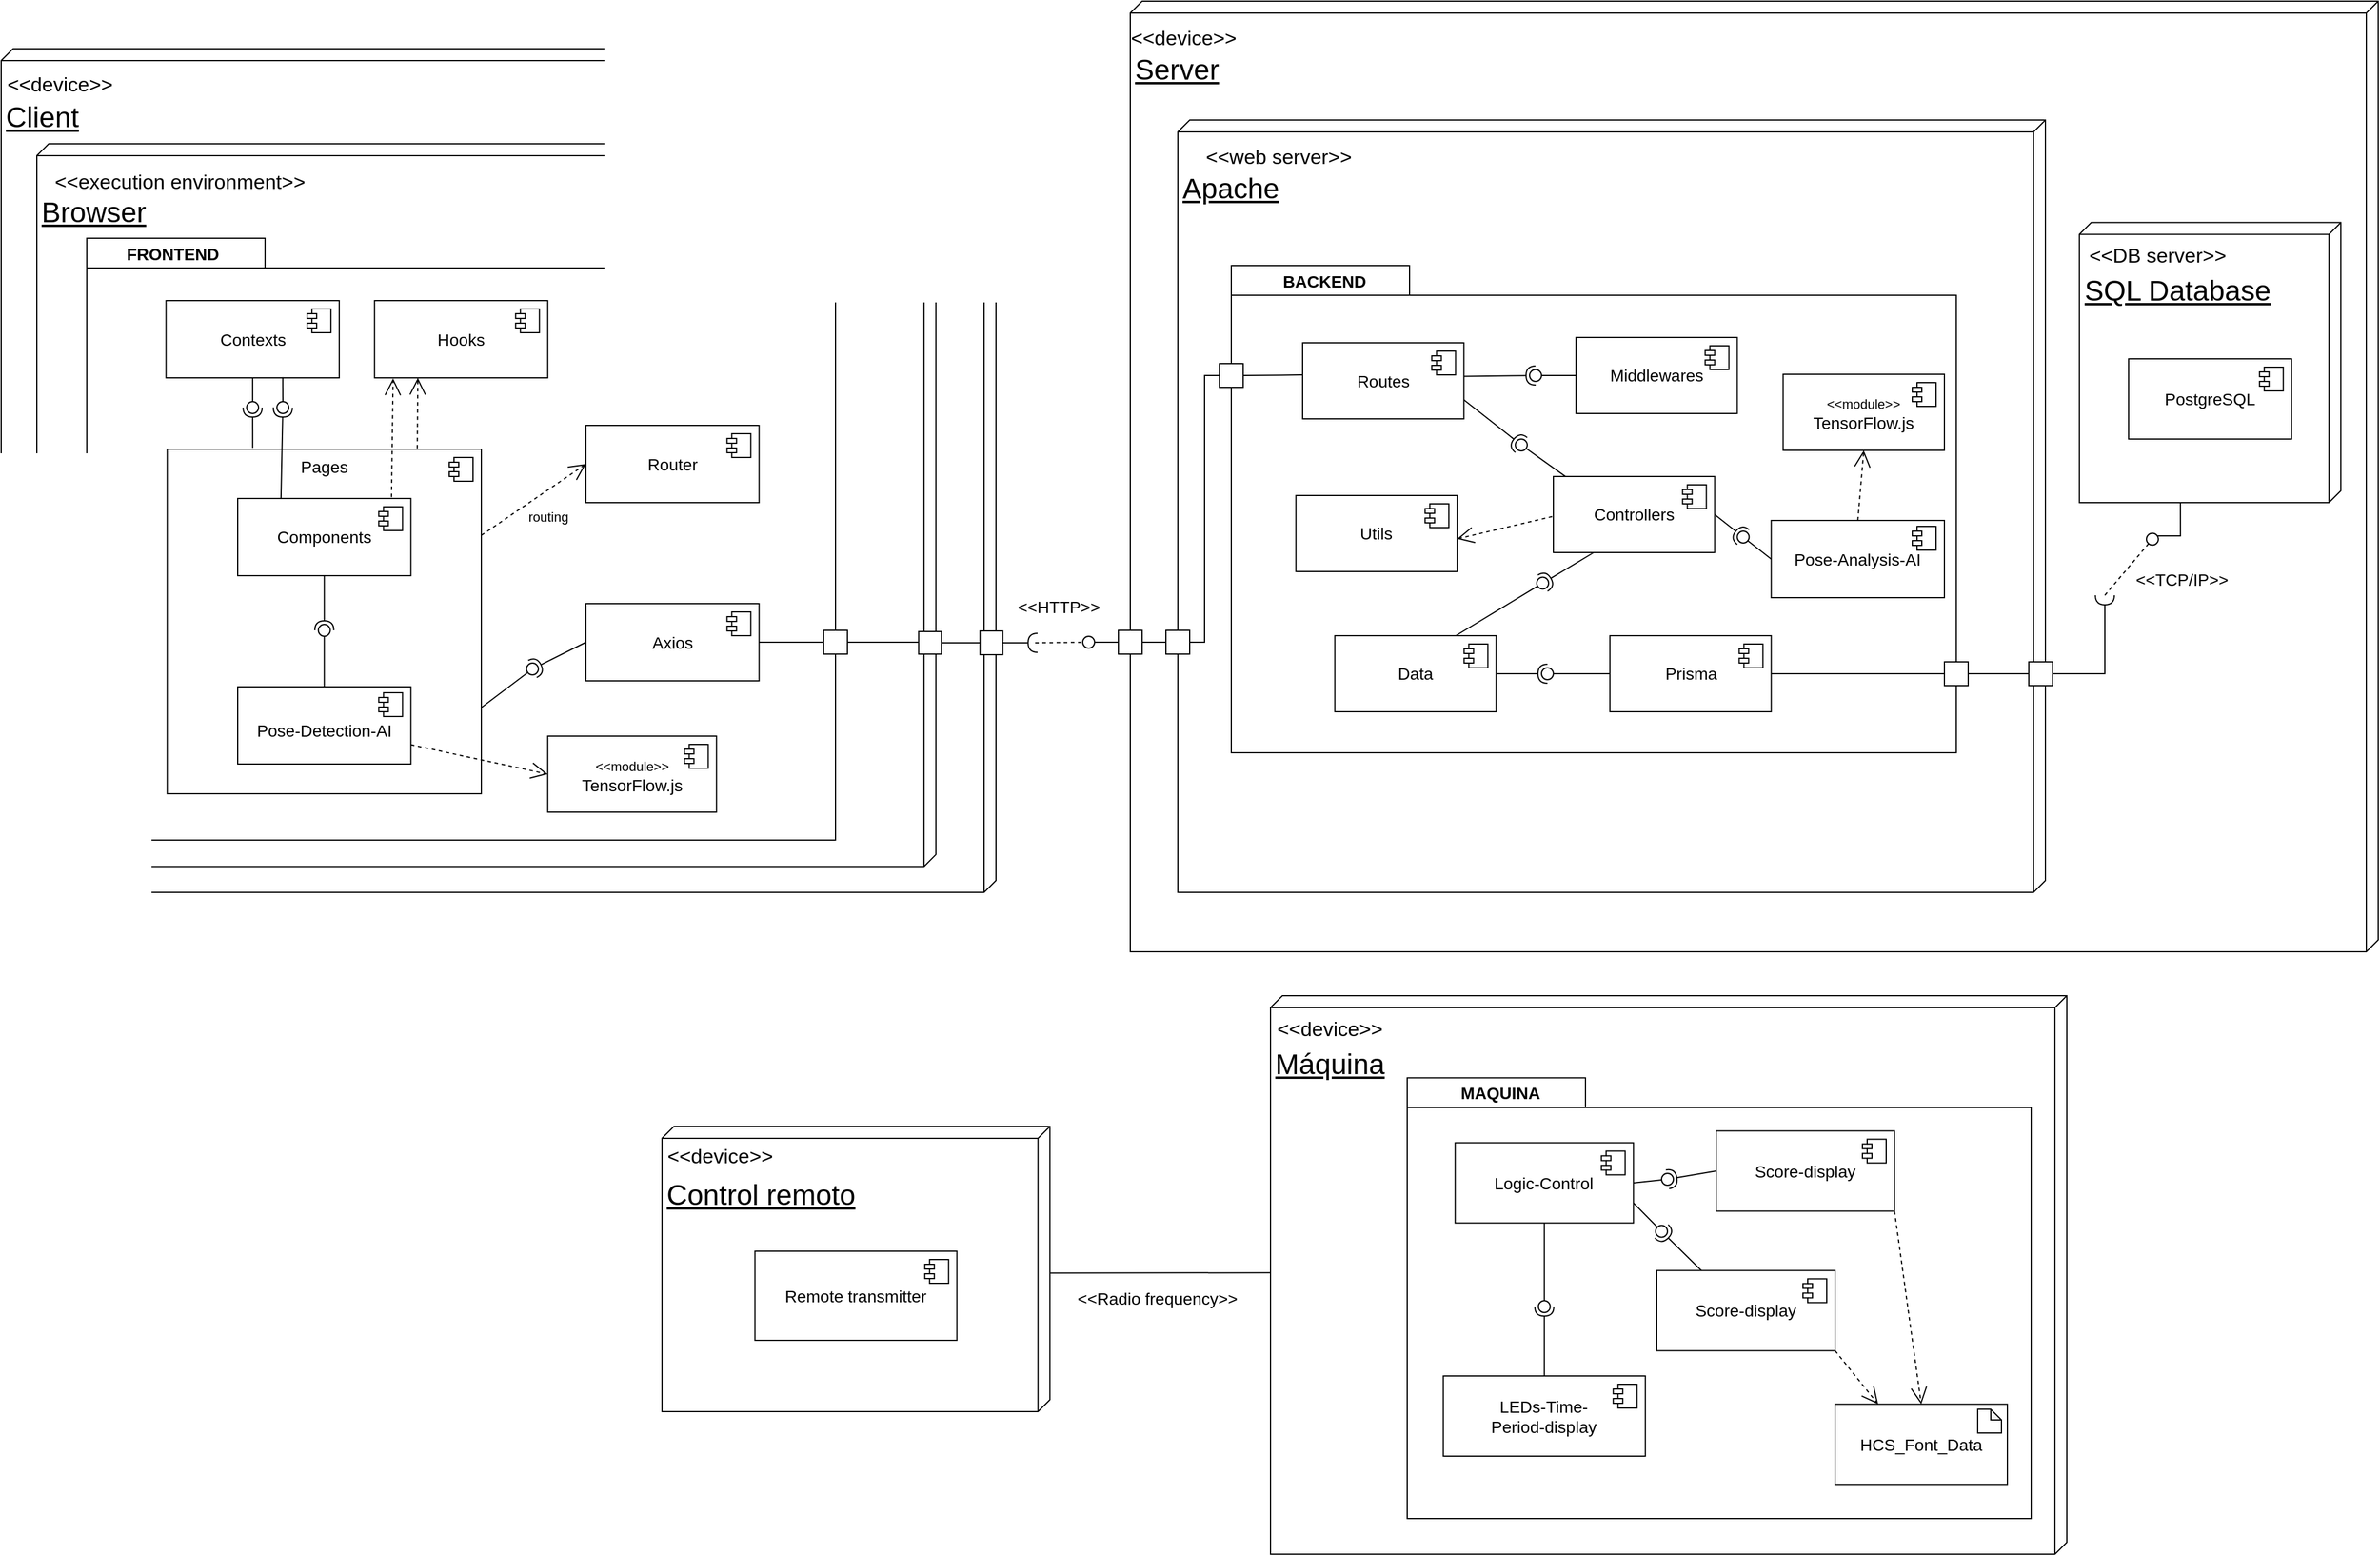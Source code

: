 <mxfile version="21.6.2" type="device">
  <diagram id="4uFTy9rnqPRA-Mim88wO" name="Page-1">
    <mxGraphModel dx="3382" dy="2592" grid="1" gridSize="10" guides="1" tooltips="1" connect="1" arrows="1" fold="1" page="1" pageScale="1" pageWidth="850" pageHeight="1100" math="0" shadow="0">
      <root>
        <mxCell id="0" />
        <mxCell id="1" parent="0" />
        <mxCell id="BeoUz5dw5pDCnau0VOem-1" value="&lt;font style=&quot;font-size: 24px;&quot;&gt;&lt;br&gt;Client&lt;br&gt;&lt;/font&gt;" style="verticalAlign=top;align=left;spacingTop=8;spacingLeft=2;spacingRight=12;shape=cube;size=10;direction=south;fontStyle=4;html=1;whiteSpace=wrap;fontSize=24;container=1;" parent="1" vertex="1">
          <mxGeometry x="-828" y="-1032" width="837" height="710" as="geometry">
            <mxRectangle x="-510" y="-20" width="110" height="80" as="alternateBounds" />
          </mxGeometry>
        </mxCell>
        <mxCell id="BeoUz5dw5pDCnau0VOem-3" value="&amp;lt;&amp;lt;device&amp;gt;&amp;gt;" style="text;html=1;strokeColor=none;fillColor=none;align=center;verticalAlign=middle;whiteSpace=wrap;rounded=0;fontSize=17;" parent="BeoUz5dw5pDCnau0VOem-1" vertex="1">
          <mxGeometry x="19.815" y="14.2" width="59.444" height="32.769" as="geometry" />
        </mxCell>
        <mxCell id="BeoUz5dw5pDCnau0VOem-4" value="&lt;br&gt;Browser" style="verticalAlign=top;align=left;spacingTop=8;spacingLeft=2;spacingRight=12;shape=cube;size=10;direction=south;fontStyle=4;html=1;whiteSpace=wrap;fontSize=24;" parent="BeoUz5dw5pDCnau0VOem-1" vertex="1">
          <mxGeometry x="30" y="80" width="756.45" height="608.23" as="geometry" />
        </mxCell>
        <mxCell id="BeoUz5dw5pDCnau0VOem-5" value="&amp;lt;&amp;lt;execution environment&amp;gt;&amp;gt;" style="text;html=1;strokeColor=none;fillColor=none;align=center;verticalAlign=middle;whiteSpace=wrap;rounded=0;fontSize=17;" parent="BeoUz5dw5pDCnau0VOem-1" vertex="1">
          <mxGeometry x="40" y="98.44" width="220.94" height="28.4" as="geometry" />
        </mxCell>
        <mxCell id="BeoUz5dw5pDCnau0VOem-6" value="" style="html=1;points=[];perimeter=orthogonalPerimeter;outlineConnect=0;targetShapes=umlLifeline;portConstraint=eastwest;newEdgeStyle={&quot;edgeStyle&quot;:&quot;elbowEdgeStyle&quot;,&quot;elbow&quot;:&quot;vertical&quot;,&quot;curved&quot;:0,&quot;rounded&quot;:0};" parent="BeoUz5dw5pDCnau0VOem-1" vertex="1">
          <mxGeometry x="771.956" y="490.503" width="19.131" height="19" as="geometry" />
        </mxCell>
        <mxCell id="BeoUz5dw5pDCnau0VOem-7" value="" style="html=1;points=[];perimeter=orthogonalPerimeter;outlineConnect=0;targetShapes=umlLifeline;portConstraint=eastwest;newEdgeStyle={&quot;edgeStyle&quot;:&quot;elbowEdgeStyle&quot;,&quot;elbow&quot;:&quot;vertical&quot;,&quot;curved&quot;:0,&quot;rounded&quot;:0};" parent="BeoUz5dw5pDCnau0VOem-1" vertex="1">
          <mxGeometry x="823.608" y="490" width="19.131" height="20" as="geometry" />
        </mxCell>
        <mxCell id="BeoUz5dw5pDCnau0VOem-12" value="" style="endArrow=none;html=1;rounded=0;edgeStyle=orthogonalEdgeStyle;" parent="BeoUz5dw5pDCnau0VOem-1" source="BeoUz5dw5pDCnau0VOem-6" target="BeoUz5dw5pDCnau0VOem-7" edge="1">
          <mxGeometry width="50" height="50" relative="1" as="geometry">
            <mxPoint x="726.994" y="520" as="sourcePoint" />
            <mxPoint x="780.562" y="514" as="targetPoint" />
            <Array as="points">
              <mxPoint x="813.086" y="500" />
              <mxPoint x="813.086" y="500" />
            </Array>
          </mxGeometry>
        </mxCell>
        <mxCell id="CaZkNZUkB60J_8pfKlls-16" value="&lt;br&gt;Máquina" style="verticalAlign=top;align=left;spacingTop=8;spacingLeft=2;spacingRight=12;shape=cube;size=10;direction=south;fontStyle=4;html=1;whiteSpace=wrap;fontSize=24;" parent="1" vertex="1">
          <mxGeometry x="240" y="-235" width="670" height="470" as="geometry" />
        </mxCell>
        <mxCell id="ow-tL4oZbmLbFuHcK2_5-78" value="" style="shape=folder;fontStyle=1;spacingTop=10;tabWidth=150;tabHeight=25;tabPosition=left;html=1;whiteSpace=wrap;fontSize=14;" parent="1" vertex="1">
          <mxGeometry x="355" y="-165.82" width="525" height="370.82" as="geometry" />
        </mxCell>
        <mxCell id="CaZkNZUkB60J_8pfKlls-49" value="&lt;font style=&quot;font-size: 24px;&quot;&gt;&lt;br&gt;Server&lt;/font&gt;" style="verticalAlign=top;align=left;spacingTop=8;spacingLeft=2;spacingRight=12;shape=cube;size=10;direction=south;fontStyle=4;html=1;whiteSpace=wrap;fontSize=24;" parent="1" vertex="1">
          <mxGeometry x="122" y="-1072" width="1050" height="800" as="geometry" />
        </mxCell>
        <mxCell id="ow-tL4oZbmLbFuHcK2_5-1" value="&lt;br&gt;Apache" style="verticalAlign=top;align=left;spacingTop=8;spacingLeft=2;spacingRight=12;shape=cube;size=10;direction=south;fontStyle=4;html=1;whiteSpace=wrap;fontSize=24;" parent="1" vertex="1">
          <mxGeometry x="162" y="-972" width="730" height="650" as="geometry" />
        </mxCell>
        <mxCell id="FkkyJa-ej6A5_BQiHf4g-26" value="&lt;br&gt;SQL Database" style="verticalAlign=top;align=left;spacingTop=8;spacingLeft=2;spacingRight=12;shape=cube;size=10;direction=south;fontStyle=4;html=1;whiteSpace=wrap;fontSize=24;" parent="1" vertex="1">
          <mxGeometry x="920.57" y="-885.75" width="220" height="235.75" as="geometry" />
        </mxCell>
        <mxCell id="CaZkNZUkB60J_8pfKlls-51" value="&amp;lt;&amp;lt;device&amp;gt;&amp;gt;" style="text;html=1;strokeColor=none;fillColor=none;align=center;verticalAlign=middle;whiteSpace=wrap;rounded=0;fontSize=17;" parent="1" vertex="1">
          <mxGeometry x="137" y="-1055" width="60" height="30" as="geometry" />
        </mxCell>
        <mxCell id="CaZkNZUkB60J_8pfKlls-52" value="&amp;lt;&amp;lt;web server&amp;gt;&amp;gt;" style="text;html=1;strokeColor=none;fillColor=none;align=center;verticalAlign=middle;whiteSpace=wrap;rounded=0;fontSize=17;" parent="1" vertex="1">
          <mxGeometry x="182" y="-955" width="130" height="30" as="geometry" />
        </mxCell>
        <mxCell id="ow-tL4oZbmLbFuHcK2_5-26" value="PostgreSQL" style="html=1;dropTarget=0;whiteSpace=wrap;fontSize=14;" parent="1" vertex="1">
          <mxGeometry x="961.997" y="-771" width="137.143" height="67.5" as="geometry" />
        </mxCell>
        <mxCell id="ow-tL4oZbmLbFuHcK2_5-27" value="" style="shape=module;jettyWidth=8;jettyHeight=4;fontSize=14;" parent="ow-tL4oZbmLbFuHcK2_5-26" vertex="1">
          <mxGeometry x="1" width="20" height="20" relative="1" as="geometry">
            <mxPoint x="-27" y="7" as="offset" />
          </mxGeometry>
        </mxCell>
        <mxCell id="CaZkNZUkB60J_8pfKlls-57" value="" style="rounded=0;orthogonalLoop=1;jettySize=auto;html=1;endArrow=none;endFill=0;sketch=0;sourcePerimeterSpacing=0;targetPerimeterSpacing=0;exitX=0;exitY=0;exitDx=235.75;exitDy=135;edgeStyle=orthogonalEdgeStyle;exitPerimeter=0;" parent="1" source="FkkyJa-ej6A5_BQiHf4g-26" target="CaZkNZUkB60J_8pfKlls-59" edge="1">
          <mxGeometry relative="1" as="geometry">
            <mxPoint x="642" y="-469" as="sourcePoint" />
            <Array as="points">
              <mxPoint x="1006" y="-622" />
            </Array>
          </mxGeometry>
        </mxCell>
        <mxCell id="CaZkNZUkB60J_8pfKlls-58" value="" style="rounded=0;orthogonalLoop=1;jettySize=auto;html=1;endArrow=halfCircle;endFill=0;endSize=6;strokeWidth=1;sketch=0;edgeStyle=orthogonalEdgeStyle;" parent="1" source="CaZkNZUkB60J_8pfKlls-144" edge="1">
          <mxGeometry relative="1" as="geometry">
            <mxPoint x="938" y="-522" as="sourcePoint" />
            <mxPoint x="942" y="-572" as="targetPoint" />
            <Array as="points">
              <mxPoint x="942" y="-506" />
              <mxPoint x="942" y="-572" />
            </Array>
          </mxGeometry>
        </mxCell>
        <mxCell id="CaZkNZUkB60J_8pfKlls-59" value="" style="ellipse;whiteSpace=wrap;html=1;align=center;aspect=fixed;resizable=0;points=[];outlineConnect=0;sketch=0;direction=south;" parent="1" vertex="1">
          <mxGeometry x="977" y="-624.25" width="10" height="10" as="geometry" />
        </mxCell>
        <mxCell id="CaZkNZUkB60J_8pfKlls-61" value="" style="endArrow=none;dashed=1;html=1;strokeWidth=1;rounded=0;" parent="1" target="BeoUz5dw5pDCnau0VOem-20" edge="1">
          <mxGeometry width="50" height="50" relative="1" as="geometry">
            <mxPoint x="42" y="-532" as="sourcePoint" />
            <mxPoint x="159.299" y="-722.792" as="targetPoint" />
          </mxGeometry>
        </mxCell>
        <mxCell id="CaZkNZUkB60J_8pfKlls-64" value="&amp;lt;&amp;lt;HTTP&amp;gt;&amp;gt;" style="text;html=1;strokeColor=none;fillColor=none;align=center;verticalAlign=middle;whiteSpace=wrap;rounded=0;fontSize=14;rotation=0;" parent="1" vertex="1">
          <mxGeometry x="32" y="-577.5" width="60" height="30" as="geometry" />
        </mxCell>
        <mxCell id="CaZkNZUkB60J_8pfKlls-74" value="&amp;lt;&amp;lt;Radio frequency&amp;gt;&amp;gt;" style="text;html=1;strokeColor=none;fillColor=none;align=center;verticalAlign=middle;whiteSpace=wrap;rounded=0;fontSize=14;rotation=0;" parent="1" vertex="1">
          <mxGeometry x="55" y="5" width="180" height="30" as="geometry" />
        </mxCell>
        <mxCell id="CaZkNZUkB60J_8pfKlls-76" value="" style="group" parent="1" vertex="1" connectable="0">
          <mxGeometry x="-272" y="-125" width="344" height="240" as="geometry" />
        </mxCell>
        <mxCell id="CaZkNZUkB60J_8pfKlls-17" value="&lt;br&gt;Control remoto" style="verticalAlign=top;align=left;spacingTop=8;spacingLeft=2;spacingRight=12;shape=cube;size=10;direction=south;fontStyle=4;html=1;whiteSpace=wrap;fontSize=24;" parent="CaZkNZUkB60J_8pfKlls-76" vertex="1">
          <mxGeometry width="326.359" height="240" as="geometry" />
        </mxCell>
        <mxCell id="CaZkNZUkB60J_8pfKlls-46" value="&amp;lt;&amp;lt;device&amp;gt;&amp;gt;" style="text;html=1;strokeColor=none;fillColor=none;align=center;verticalAlign=middle;whiteSpace=wrap;rounded=0;fontSize=17;" parent="CaZkNZUkB60J_8pfKlls-76" vertex="1">
          <mxGeometry x="24.997" y="13.065" width="47.631" height="26.129" as="geometry" />
        </mxCell>
        <mxCell id="CaZkNZUkB60J_8pfKlls-14" value="&lt;div&gt;Remote transmitter&lt;/div&gt;" style="html=1;dropTarget=0;whiteSpace=wrap;fontSize=14;" parent="CaZkNZUkB60J_8pfKlls-76" vertex="1">
          <mxGeometry x="78.22" y="105" width="169.92" height="75" as="geometry" />
        </mxCell>
        <mxCell id="CaZkNZUkB60J_8pfKlls-15" value="" style="shape=module;jettyWidth=8;jettyHeight=4;fontSize=14;" parent="CaZkNZUkB60J_8pfKlls-14" vertex="1">
          <mxGeometry x="1" width="20" height="20" relative="1" as="geometry">
            <mxPoint x="-27" y="7" as="offset" />
          </mxGeometry>
        </mxCell>
        <mxCell id="CaZkNZUkB60J_8pfKlls-85" value="" style="endArrow=none;html=1;rounded=0;exitX=0.514;exitY=-0.001;exitDx=0;exitDy=0;exitPerimeter=0;entryX=0.496;entryY=1;entryDx=0;entryDy=0;entryPerimeter=0;" parent="1" source="CaZkNZUkB60J_8pfKlls-17" target="CaZkNZUkB60J_8pfKlls-16" edge="1">
          <mxGeometry width="50" height="50" relative="1" as="geometry">
            <mxPoint x="57" y="-1.59" as="sourcePoint" />
            <mxPoint x="230" y="-1.59" as="targetPoint" />
          </mxGeometry>
        </mxCell>
        <mxCell id="CaZkNZUkB60J_8pfKlls-92" value="&amp;lt;&amp;lt;TCP/IP&amp;gt;&amp;gt;" style="text;html=1;strokeColor=none;fillColor=none;align=center;verticalAlign=middle;whiteSpace=wrap;rounded=0;fontSize=14;rotation=0;" parent="1" vertex="1">
          <mxGeometry x="977" y="-600" width="60" height="30" as="geometry" />
        </mxCell>
        <mxCell id="ow-tL4oZbmLbFuHcK2_5-19" value="" style="shape=folder;fontStyle=1;spacingTop=10;tabWidth=150;tabHeight=25;tabPosition=left;html=1;whiteSpace=wrap;fontSize=14;" parent="1" vertex="1">
          <mxGeometry x="-756" y="-872.5" width="630" height="506.5" as="geometry" />
        </mxCell>
        <mxCell id="ow-tL4oZbmLbFuHcK2_5-20" value="FRONTEND" style="text;align=center;fontStyle=1;verticalAlign=middle;spacingLeft=3;spacingRight=3;strokeColor=none;rotatable=0;points=[[0,0.5],[1,0.5]];portConstraint=eastwest;html=1;fontSize=14;" parent="1" vertex="1">
          <mxGeometry x="-716.004" y="-872.5" width="64.762" height="26" as="geometry" />
        </mxCell>
        <mxCell id="CaZkNZUkB60J_8pfKlls-94" value="Contexts" style="html=1;dropTarget=0;whiteSpace=wrap;fontSize=14;" parent="1" vertex="1">
          <mxGeometry x="-689.29" y="-820" width="145.71" height="65" as="geometry" />
        </mxCell>
        <mxCell id="CaZkNZUkB60J_8pfKlls-95" value="" style="shape=module;jettyWidth=8;jettyHeight=4;fontSize=14;" parent="CaZkNZUkB60J_8pfKlls-94" vertex="1">
          <mxGeometry x="1" width="20" height="20" relative="1" as="geometry">
            <mxPoint x="-27" y="7" as="offset" />
          </mxGeometry>
        </mxCell>
        <mxCell id="CaZkNZUkB60J_8pfKlls-96" value="Hooks" style="html=1;dropTarget=0;whiteSpace=wrap;fontSize=14;" parent="1" vertex="1">
          <mxGeometry x="-513.86" y="-820" width="145.71" height="65" as="geometry" />
        </mxCell>
        <mxCell id="CaZkNZUkB60J_8pfKlls-97" value="" style="shape=module;jettyWidth=8;jettyHeight=4;fontSize=14;" parent="CaZkNZUkB60J_8pfKlls-96" vertex="1">
          <mxGeometry x="1" width="20" height="20" relative="1" as="geometry">
            <mxPoint x="-27" y="7" as="offset" />
          </mxGeometry>
        </mxCell>
        <mxCell id="CaZkNZUkB60J_8pfKlls-98" value="Pages&lt;br&gt;&lt;br&gt;&lt;br&gt;&lt;br&gt;&lt;br&gt;&lt;br&gt;&lt;br&gt;&lt;br&gt;&lt;br&gt;&lt;br&gt;" style="html=1;dropTarget=0;whiteSpace=wrap;fontSize=14;verticalAlign=top;" parent="1" vertex="1">
          <mxGeometry x="-688.29" y="-695" width="264.29" height="290" as="geometry" />
        </mxCell>
        <mxCell id="CaZkNZUkB60J_8pfKlls-99" value="" style="shape=module;jettyWidth=8;jettyHeight=4;fontSize=14;" parent="CaZkNZUkB60J_8pfKlls-98" vertex="1">
          <mxGeometry x="1" width="20" height="20" relative="1" as="geometry">
            <mxPoint x="-27" y="7" as="offset" />
          </mxGeometry>
        </mxCell>
        <mxCell id="CaZkNZUkB60J_8pfKlls-102" value="Axios" style="html=1;dropTarget=0;whiteSpace=wrap;fontSize=14;" parent="1" vertex="1">
          <mxGeometry x="-336" y="-565" width="145.71" height="65" as="geometry" />
        </mxCell>
        <mxCell id="CaZkNZUkB60J_8pfKlls-103" value="" style="shape=module;jettyWidth=8;jettyHeight=4;fontSize=14;" parent="CaZkNZUkB60J_8pfKlls-102" vertex="1">
          <mxGeometry x="1" width="20" height="20" relative="1" as="geometry">
            <mxPoint x="-27" y="7" as="offset" />
          </mxGeometry>
        </mxCell>
        <mxCell id="CaZkNZUkB60J_8pfKlls-105" value="Router" style="html=1;dropTarget=0;whiteSpace=wrap;fontSize=14;" parent="1" vertex="1">
          <mxGeometry x="-336" y="-715" width="145.71" height="65" as="geometry" />
        </mxCell>
        <mxCell id="CaZkNZUkB60J_8pfKlls-106" value="" style="shape=module;jettyWidth=8;jettyHeight=4;fontSize=14;" parent="CaZkNZUkB60J_8pfKlls-105" vertex="1">
          <mxGeometry x="1" width="20" height="20" relative="1" as="geometry">
            <mxPoint x="-27" y="7" as="offset" />
          </mxGeometry>
        </mxCell>
        <mxCell id="ow-tL4oZbmLbFuHcK2_5-21" value="Components" style="html=1;dropTarget=0;whiteSpace=wrap;fontSize=14;" parent="1" vertex="1">
          <mxGeometry x="-629" y="-653.5" width="145.71" height="65" as="geometry" />
        </mxCell>
        <mxCell id="ow-tL4oZbmLbFuHcK2_5-22" value="" style="shape=module;jettyWidth=8;jettyHeight=4;fontSize=14;" parent="ow-tL4oZbmLbFuHcK2_5-21" vertex="1">
          <mxGeometry x="1" width="20" height="20" relative="1" as="geometry">
            <mxPoint x="-27" y="7" as="offset" />
          </mxGeometry>
        </mxCell>
        <mxCell id="CaZkNZUkB60J_8pfKlls-109" value="" style="rounded=0;orthogonalLoop=1;jettySize=auto;html=1;endArrow=none;endFill=0;sketch=0;sourcePerimeterSpacing=0;targetPerimeterSpacing=0;exitX=1;exitY=0.75;exitDx=0;exitDy=0;" parent="1" source="CaZkNZUkB60J_8pfKlls-98" target="CaZkNZUkB60J_8pfKlls-111" edge="1">
          <mxGeometry relative="1" as="geometry">
            <mxPoint x="-466" y="-286" as="sourcePoint" />
          </mxGeometry>
        </mxCell>
        <mxCell id="CaZkNZUkB60J_8pfKlls-110" value="" style="rounded=0;orthogonalLoop=1;jettySize=auto;html=1;endArrow=halfCircle;endFill=0;entryX=0.5;entryY=0.5;endSize=6;strokeWidth=1;sketch=0;exitX=0;exitY=0.5;exitDx=0;exitDy=0;" parent="1" source="CaZkNZUkB60J_8pfKlls-102" target="CaZkNZUkB60J_8pfKlls-111" edge="1">
          <mxGeometry relative="1" as="geometry">
            <mxPoint x="-426" y="-286" as="sourcePoint" />
          </mxGeometry>
        </mxCell>
        <mxCell id="CaZkNZUkB60J_8pfKlls-111" value="" style="ellipse;whiteSpace=wrap;html=1;align=center;aspect=fixed;resizable=0;points=[];outlineConnect=0;sketch=0;" parent="1" vertex="1">
          <mxGeometry x="-386" y="-515" width="10" height="10" as="geometry" />
        </mxCell>
        <mxCell id="CaZkNZUkB60J_8pfKlls-119" value="" style="endArrow=open;dashed=1;endFill=0;endSize=12;html=1;rounded=0;entryX=0.25;entryY=1;entryDx=0;entryDy=0;exitX=0.796;exitY=-0.002;exitDx=0;exitDy=0;exitPerimeter=0;" parent="1" source="CaZkNZUkB60J_8pfKlls-98" target="CaZkNZUkB60J_8pfKlls-96" edge="1">
          <mxGeometry width="160" relative="1" as="geometry">
            <mxPoint x="-605" y="-685" as="sourcePoint" />
            <mxPoint x="-605" y="-745" as="targetPoint" />
          </mxGeometry>
        </mxCell>
        <mxCell id="CaZkNZUkB60J_8pfKlls-125" value="" style="rounded=0;orthogonalLoop=1;jettySize=auto;html=1;endArrow=halfCircle;endFill=0;entryX=0.5;entryY=0.5;endSize=6;strokeWidth=1;sketch=0;exitX=0.272;exitY=-0.004;exitDx=0;exitDy=0;exitPerimeter=0;" parent="1" source="CaZkNZUkB60J_8pfKlls-98" target="CaZkNZUkB60J_8pfKlls-126" edge="1">
          <mxGeometry relative="1" as="geometry">
            <mxPoint x="-886" y="-700" as="sourcePoint" />
          </mxGeometry>
        </mxCell>
        <mxCell id="CaZkNZUkB60J_8pfKlls-126" value="" style="ellipse;whiteSpace=wrap;html=1;align=center;aspect=fixed;resizable=0;points=[];outlineConnect=0;sketch=0;" parent="1" vertex="1">
          <mxGeometry x="-621.44" y="-735" width="10" height="10" as="geometry" />
        </mxCell>
        <mxCell id="CaZkNZUkB60J_8pfKlls-133" value="" style="rounded=0;orthogonalLoop=1;jettySize=auto;html=1;endArrow=none;endFill=0;sketch=0;sourcePerimeterSpacing=0;targetPerimeterSpacing=0;exitX=0.674;exitY=0.991;exitDx=0;exitDy=0;exitPerimeter=0;" parent="1" source="CaZkNZUkB60J_8pfKlls-94" target="CaZkNZUkB60J_8pfKlls-135" edge="1">
          <mxGeometry relative="1" as="geometry">
            <mxPoint x="-936" y="-665" as="sourcePoint" />
          </mxGeometry>
        </mxCell>
        <mxCell id="CaZkNZUkB60J_8pfKlls-134" value="" style="rounded=0;orthogonalLoop=1;jettySize=auto;html=1;endArrow=halfCircle;endFill=0;entryX=0.5;entryY=0.5;endSize=6;strokeWidth=1;sketch=0;exitX=0.25;exitY=0;exitDx=0;exitDy=0;" parent="1" source="ow-tL4oZbmLbFuHcK2_5-21" target="CaZkNZUkB60J_8pfKlls-135" edge="1">
          <mxGeometry relative="1" as="geometry">
            <mxPoint x="-591" y="-702.5" as="sourcePoint" />
          </mxGeometry>
        </mxCell>
        <mxCell id="CaZkNZUkB60J_8pfKlls-135" value="" style="ellipse;whiteSpace=wrap;html=1;align=center;aspect=fixed;resizable=0;points=[];outlineConnect=0;sketch=0;" parent="1" vertex="1">
          <mxGeometry x="-596" y="-735" width="10" height="10" as="geometry" />
        </mxCell>
        <mxCell id="CaZkNZUkB60J_8pfKlls-141" value="" style="endArrow=open;dashed=1;endFill=0;endSize=12;html=1;rounded=0;entryX=0.107;entryY=1.007;entryDx=0;entryDy=0;exitX=0.888;exitY=-0.017;exitDx=0;exitDy=0;entryPerimeter=0;exitPerimeter=0;" parent="1" source="ow-tL4oZbmLbFuHcK2_5-21" target="CaZkNZUkB60J_8pfKlls-96" edge="1">
          <mxGeometry width="160" relative="1" as="geometry">
            <mxPoint x="-498.5" y="-702.5" as="sourcePoint" />
            <mxPoint x="-467" y="-745" as="targetPoint" />
          </mxGeometry>
        </mxCell>
        <mxCell id="CaZkNZUkB60J_8pfKlls-144" value="" style="html=1;points=[];perimeter=orthogonalPerimeter;outlineConnect=0;targetShapes=umlLifeline;portConstraint=eastwest;newEdgeStyle={&quot;edgeStyle&quot;:&quot;elbowEdgeStyle&quot;,&quot;elbow&quot;:&quot;vertical&quot;,&quot;curved&quot;:0,&quot;rounded&quot;:0};" parent="1" vertex="1">
          <mxGeometry x="878" y="-516" width="20" height="20" as="geometry" />
        </mxCell>
        <mxCell id="ow-tL4oZbmLbFuHcK2_5-79" value="MAQUINA" style="text;align=center;fontStyle=1;verticalAlign=middle;spacingLeft=3;spacingRight=3;strokeColor=none;rotatable=0;points=[[0,0.5],[1,0.5]];portConstraint=eastwest;html=1;fontSize=14;" parent="1" vertex="1">
          <mxGeometry x="382.857" y="-165.825" width="100.952" height="26.155" as="geometry" />
        </mxCell>
        <mxCell id="ow-tL4oZbmLbFuHcK2_5-81" value="&lt;div&gt;LEDs-Time-&lt;/div&gt;&lt;div&gt;Period-display&lt;/div&gt;" style="html=1;dropTarget=0;whiteSpace=wrap;fontSize=14;" parent="1" vertex="1">
          <mxGeometry x="385.36" y="85" width="170" height="67.5" as="geometry" />
        </mxCell>
        <mxCell id="ow-tL4oZbmLbFuHcK2_5-82" value="" style="shape=module;jettyWidth=8;jettyHeight=4;fontSize=14;" parent="ow-tL4oZbmLbFuHcK2_5-81" vertex="1">
          <mxGeometry x="1" width="20" height="20" relative="1" as="geometry">
            <mxPoint x="-27" y="7" as="offset" />
          </mxGeometry>
        </mxCell>
        <mxCell id="CaZkNZUkB60J_8pfKlls-3" value="HCS_Font_Data" style="html=1;dropTarget=0;whiteSpace=wrap;fontSize=14;" parent="1" vertex="1">
          <mxGeometry x="715" y="108.75" width="145" height="67.5" as="geometry" />
        </mxCell>
        <mxCell id="CaZkNZUkB60J_8pfKlls-10" value="Logic-Control" style="html=1;dropTarget=0;whiteSpace=wrap;fontSize=14;" parent="1" vertex="1">
          <mxGeometry x="395.36" y="-111.25" width="150" height="67.5" as="geometry" />
        </mxCell>
        <mxCell id="CaZkNZUkB60J_8pfKlls-11" value="" style="shape=module;jettyWidth=8;jettyHeight=4;fontSize=14;" parent="CaZkNZUkB60J_8pfKlls-10" vertex="1">
          <mxGeometry x="1" width="20" height="20" relative="1" as="geometry">
            <mxPoint x="-27" y="7" as="offset" />
          </mxGeometry>
        </mxCell>
        <mxCell id="CaZkNZUkB60J_8pfKlls-7" value="Score-display" style="html=1;dropTarget=0;whiteSpace=wrap;fontSize=14;" parent="1" vertex="1">
          <mxGeometry x="565" y="-3.75" width="150" height="67.5" as="geometry" />
        </mxCell>
        <mxCell id="CaZkNZUkB60J_8pfKlls-8" value="" style="shape=module;jettyWidth=8;jettyHeight=4;fontSize=14;" parent="CaZkNZUkB60J_8pfKlls-7" vertex="1">
          <mxGeometry x="1" width="20" height="20" relative="1" as="geometry">
            <mxPoint x="-27" y="7" as="offset" />
          </mxGeometry>
        </mxCell>
        <mxCell id="CaZkNZUkB60J_8pfKlls-1" value="Score-display" style="html=1;dropTarget=0;whiteSpace=wrap;fontSize=14;" parent="1" vertex="1">
          <mxGeometry x="615" y="-121.25" width="150" height="67.5" as="geometry" />
        </mxCell>
        <mxCell id="CaZkNZUkB60J_8pfKlls-2" value="" style="shape=module;jettyWidth=8;jettyHeight=4;fontSize=14;" parent="CaZkNZUkB60J_8pfKlls-1" vertex="1">
          <mxGeometry x="1" width="20" height="20" relative="1" as="geometry">
            <mxPoint x="-27" y="7" as="offset" />
          </mxGeometry>
        </mxCell>
        <mxCell id="CaZkNZUkB60J_8pfKlls-27" value="" style="rounded=0;orthogonalLoop=1;jettySize=auto;html=1;endArrow=none;endFill=0;sketch=0;sourcePerimeterSpacing=0;targetPerimeterSpacing=0;exitX=1;exitY=0.5;exitDx=0;exitDy=0;" parent="1" source="CaZkNZUkB60J_8pfKlls-10" target="CaZkNZUkB60J_8pfKlls-29" edge="1">
          <mxGeometry relative="1" as="geometry">
            <mxPoint x="554" y="-27.25" as="sourcePoint" />
          </mxGeometry>
        </mxCell>
        <mxCell id="CaZkNZUkB60J_8pfKlls-28" value="" style="rounded=0;orthogonalLoop=1;jettySize=auto;html=1;endArrow=halfCircle;endFill=0;entryX=0.5;entryY=0.5;endSize=6;strokeWidth=1;sketch=0;exitX=0;exitY=0.5;exitDx=0;exitDy=0;" parent="1" source="CaZkNZUkB60J_8pfKlls-1" target="CaZkNZUkB60J_8pfKlls-29" edge="1">
          <mxGeometry relative="1" as="geometry">
            <mxPoint x="594" y="-27.25" as="sourcePoint" />
          </mxGeometry>
        </mxCell>
        <mxCell id="CaZkNZUkB60J_8pfKlls-29" value="" style="ellipse;whiteSpace=wrap;html=1;align=center;aspect=fixed;resizable=0;points=[];outlineConnect=0;sketch=0;" parent="1" vertex="1">
          <mxGeometry x="569" y="-85.5" width="10" height="10" as="geometry" />
        </mxCell>
        <mxCell id="CaZkNZUkB60J_8pfKlls-32" value="" style="ellipse;whiteSpace=wrap;html=1;align=center;aspect=fixed;resizable=0;points=[];outlineConnect=0;sketch=0;" parent="1" vertex="1">
          <mxGeometry x="564" y="-41.75" width="10" height="10" as="geometry" />
        </mxCell>
        <mxCell id="CaZkNZUkB60J_8pfKlls-30" value="" style="rounded=0;orthogonalLoop=1;jettySize=auto;html=1;endArrow=none;endFill=0;sketch=0;sourcePerimeterSpacing=0;targetPerimeterSpacing=0;exitX=1;exitY=0.75;exitDx=0;exitDy=0;" parent="1" source="CaZkNZUkB60J_8pfKlls-10" target="CaZkNZUkB60J_8pfKlls-32" edge="1">
          <mxGeometry relative="1" as="geometry">
            <mxPoint x="175" y="34.75" as="sourcePoint" />
          </mxGeometry>
        </mxCell>
        <mxCell id="CaZkNZUkB60J_8pfKlls-31" value="" style="rounded=0;orthogonalLoop=1;jettySize=auto;html=1;endArrow=halfCircle;endFill=0;entryX=0.5;entryY=0.5;endSize=6;strokeWidth=1;sketch=0;exitX=0.25;exitY=0;exitDx=0;exitDy=0;" parent="1" source="CaZkNZUkB60J_8pfKlls-7" target="CaZkNZUkB60J_8pfKlls-32" edge="1">
          <mxGeometry relative="1" as="geometry">
            <mxPoint x="215" y="34.75" as="sourcePoint" />
          </mxGeometry>
        </mxCell>
        <mxCell id="CaZkNZUkB60J_8pfKlls-35" value="" style="ellipse;whiteSpace=wrap;html=1;align=center;aspect=fixed;resizable=0;points=[];outlineConnect=0;sketch=0;" parent="1" vertex="1">
          <mxGeometry x="465.36" y="21.62" width="10" height="10" as="geometry" />
        </mxCell>
        <mxCell id="CaZkNZUkB60J_8pfKlls-33" value="" style="rounded=0;orthogonalLoop=1;jettySize=auto;html=1;endArrow=none;endFill=0;sketch=0;sourcePerimeterSpacing=0;targetPerimeterSpacing=0;exitX=0.5;exitY=1;exitDx=0;exitDy=0;" parent="1" source="CaZkNZUkB60J_8pfKlls-10" target="CaZkNZUkB60J_8pfKlls-35" edge="1">
          <mxGeometry relative="1" as="geometry">
            <mxPoint x="168" y="26.75" as="sourcePoint" />
          </mxGeometry>
        </mxCell>
        <mxCell id="CaZkNZUkB60J_8pfKlls-34" value="" style="rounded=0;orthogonalLoop=1;jettySize=auto;html=1;endArrow=halfCircle;endFill=0;entryX=0.5;entryY=0.5;endSize=6;strokeWidth=1;sketch=0;exitX=0.5;exitY=0;exitDx=0;exitDy=0;" parent="1" source="ow-tL4oZbmLbFuHcK2_5-81" target="CaZkNZUkB60J_8pfKlls-35" edge="1">
          <mxGeometry relative="1" as="geometry">
            <mxPoint x="208" y="26.75" as="sourcePoint" />
          </mxGeometry>
        </mxCell>
        <mxCell id="CaZkNZUkB60J_8pfKlls-41" value="" style="endArrow=open;dashed=1;endFill=0;endSize=12;html=1;rounded=0;entryX=0.5;entryY=0;entryDx=0;entryDy=0;exitX=1;exitY=1;exitDx=0;exitDy=0;" parent="1" source="CaZkNZUkB60J_8pfKlls-1" target="CaZkNZUkB60J_8pfKlls-3" edge="1">
          <mxGeometry width="160" relative="1" as="geometry">
            <mxPoint x="847.5" y="-15" as="sourcePoint" />
            <mxPoint x="727.5" y="4" as="targetPoint" />
          </mxGeometry>
        </mxCell>
        <mxCell id="CaZkNZUkB60J_8pfKlls-42" value="" style="shape=note;whiteSpace=wrap;html=1;backgroundOutline=1;darkOpacity=0.05;size=9;" parent="1" vertex="1">
          <mxGeometry x="835" y="113" width="20" height="20" as="geometry" />
        </mxCell>
        <mxCell id="CaZkNZUkB60J_8pfKlls-43" value="" style="endArrow=open;dashed=1;endFill=0;endSize=12;html=1;rounded=0;entryX=0.25;entryY=0;entryDx=0;entryDy=0;exitX=1;exitY=1;exitDx=0;exitDy=0;" parent="1" source="CaZkNZUkB60J_8pfKlls-7" target="CaZkNZUkB60J_8pfKlls-3" edge="1">
          <mxGeometry width="160" relative="1" as="geometry">
            <mxPoint x="775" y="-43.25" as="sourcePoint" />
            <mxPoint x="798" y="118.75" as="targetPoint" />
          </mxGeometry>
        </mxCell>
        <mxCell id="CaZkNZUkB60J_8pfKlls-45" value="&amp;lt;&amp;lt;device&amp;gt;&amp;gt;" style="text;html=1;strokeColor=none;fillColor=none;align=center;verticalAlign=middle;whiteSpace=wrap;rounded=0;fontSize=17;" parent="1" vertex="1">
          <mxGeometry x="260" y="-219.038" width="60" height="26.604" as="geometry" />
        </mxCell>
        <mxCell id="CaZkNZUkB60J_8pfKlls-166" value="" style="endArrow=none;dashed=1;html=1;strokeWidth=1;rounded=0;" parent="1" target="CaZkNZUkB60J_8pfKlls-59" edge="1">
          <mxGeometry width="50" height="50" relative="1" as="geometry">
            <mxPoint x="942" y="-572" as="sourcePoint" />
            <mxPoint x="272" y="-282" as="targetPoint" />
          </mxGeometry>
        </mxCell>
        <mxCell id="ow-tL4oZbmLbFuHcK2_5-10" value="" style="shape=folder;fontStyle=1;spacingTop=10;tabWidth=150;tabHeight=25;tabPosition=left;html=1;whiteSpace=wrap;fontSize=14;container=0;" parent="1" vertex="1">
          <mxGeometry x="207" y="-849.5" width="610" height="410" as="geometry" />
        </mxCell>
        <mxCell id="ow-tL4oZbmLbFuHcK2_5-11" value="BACKEND" style="text;align=center;fontStyle=1;verticalAlign=middle;spacingLeft=3;spacingRight=3;strokeColor=none;rotatable=0;points=[[0,0.5],[1,0.5]];portConstraint=eastwest;html=1;fontSize=14;" parent="1" vertex="1">
          <mxGeometry x="240.409" y="-849.5" width="89.091" height="26" as="geometry" />
        </mxCell>
        <mxCell id="ow-tL4oZbmLbFuHcK2_5-52" value="" style="rounded=0;orthogonalLoop=1;jettySize=auto;html=1;endArrow=none;endFill=0;sketch=0;sourcePerimeterSpacing=0;targetPerimeterSpacing=0;exitX=0.074;exitY=-0.001;exitDx=0;exitDy=0;exitPerimeter=0;" parent="1" source="CaZkNZUkB60J_8pfKlls-169" target="ow-tL4oZbmLbFuHcK2_5-54" edge="1">
          <mxGeometry relative="1" as="geometry">
            <mxPoint x="477" y="-679.5" as="sourcePoint" />
          </mxGeometry>
        </mxCell>
        <mxCell id="ow-tL4oZbmLbFuHcK2_5-53" value="" style="rounded=0;orthogonalLoop=1;jettySize=auto;html=1;endArrow=halfCircle;endFill=0;entryX=0.5;entryY=0.5;endSize=6;strokeWidth=1;sketch=0;exitX=1;exitY=0.75;exitDx=0;exitDy=0;" parent="1" source="CaZkNZUkB60J_8pfKlls-173" target="ow-tL4oZbmLbFuHcK2_5-54" edge="1">
          <mxGeometry relative="1" as="geometry">
            <mxPoint x="400.07" y="-729.5" as="sourcePoint" />
          </mxGeometry>
        </mxCell>
        <mxCell id="ow-tL4oZbmLbFuHcK2_5-54" value="" style="ellipse;whiteSpace=wrap;html=1;align=center;aspect=fixed;resizable=0;points=[];outlineConnect=0;sketch=0;" parent="1" vertex="1">
          <mxGeometry x="446" y="-703.5" width="10" height="10" as="geometry" />
        </mxCell>
        <mxCell id="ow-tL4oZbmLbFuHcK2_5-55" value="" style="rounded=0;orthogonalLoop=1;jettySize=auto;html=1;endArrow=none;endFill=0;sketch=0;sourcePerimeterSpacing=0;targetPerimeterSpacing=0;exitX=0;exitY=0.5;exitDx=0;exitDy=0;" parent="1" source="CaZkNZUkB60J_8pfKlls-175" target="ow-tL4oZbmLbFuHcK2_5-57" edge="1">
          <mxGeometry relative="1" as="geometry">
            <mxPoint x="497" y="-729.5" as="sourcePoint" />
          </mxGeometry>
        </mxCell>
        <mxCell id="ow-tL4oZbmLbFuHcK2_5-56" value="" style="rounded=0;orthogonalLoop=1;jettySize=auto;html=1;endArrow=halfCircle;endFill=0;entryX=0.5;entryY=0.5;endSize=6;strokeWidth=1;sketch=0;exitX=1;exitY=0.442;exitDx=0;exitDy=0;exitPerimeter=0;" parent="1" source="CaZkNZUkB60J_8pfKlls-173" target="ow-tL4oZbmLbFuHcK2_5-57" edge="1">
          <mxGeometry relative="1" as="geometry">
            <mxPoint x="400.07" y="-757.0" as="sourcePoint" />
          </mxGeometry>
        </mxCell>
        <mxCell id="ow-tL4oZbmLbFuHcK2_5-57" value="" style="ellipse;whiteSpace=wrap;html=1;align=center;aspect=fixed;resizable=0;points=[];outlineConnect=0;sketch=0;" parent="1" vertex="1">
          <mxGeometry x="458" y="-762" width="10" height="10" as="geometry" />
        </mxCell>
        <mxCell id="ow-tL4oZbmLbFuHcK2_5-58" value="" style="rounded=0;orthogonalLoop=1;jettySize=auto;html=1;endArrow=none;endFill=0;sketch=0;sourcePerimeterSpacing=0;targetPerimeterSpacing=0;exitX=0.75;exitY=0;exitDx=0;exitDy=0;" parent="1" source="CaZkNZUkB60J_8pfKlls-155" target="ow-tL4oZbmLbFuHcK2_5-60" edge="1">
          <mxGeometry relative="1" as="geometry">
            <mxPoint x="428.59" y="-554.5" as="sourcePoint" />
          </mxGeometry>
        </mxCell>
        <mxCell id="ow-tL4oZbmLbFuHcK2_5-59" value="" style="rounded=0;orthogonalLoop=1;jettySize=auto;html=1;endArrow=halfCircle;endFill=0;entryX=0.5;entryY=0.5;endSize=6;strokeWidth=1;sketch=0;exitX=0.25;exitY=1;exitDx=0;exitDy=0;" parent="1" source="CaZkNZUkB60J_8pfKlls-169" target="ow-tL4oZbmLbFuHcK2_5-60" edge="1">
          <mxGeometry relative="1" as="geometry">
            <mxPoint x="532" y="-624.5" as="sourcePoint" />
          </mxGeometry>
        </mxCell>
        <mxCell id="ow-tL4oZbmLbFuHcK2_5-60" value="" style="ellipse;whiteSpace=wrap;html=1;align=center;aspect=fixed;resizable=0;points=[];outlineConnect=0;sketch=0;" parent="1" vertex="1">
          <mxGeometry x="464" y="-587.25" width="10" height="10" as="geometry" />
        </mxCell>
        <mxCell id="ow-tL4oZbmLbFuHcK2_5-64" value="" style="endArrow=open;dashed=1;endFill=0;endSize=12;html=1;rounded=0;entryX=1;entryY=0.5;entryDx=0;entryDy=0;exitX=0;exitY=0.75;exitDx=10;exitDy=0;exitPerimeter=0;" parent="1" edge="1">
          <mxGeometry width="160" relative="1" as="geometry">
            <mxPoint x="477" y="-638.25" as="sourcePoint" />
            <mxPoint x="397" y="-619.5" as="targetPoint" />
          </mxGeometry>
        </mxCell>
        <mxCell id="CaZkNZUkB60J_8pfKlls-23" style="edgeStyle=orthogonalEdgeStyle;rounded=0;orthogonalLoop=1;jettySize=auto;html=1;endArrow=none;endFill=0;exitX=1;exitY=0.5;exitDx=0;exitDy=0;" parent="1" source="CaZkNZUkB60J_8pfKlls-167" target="CaZkNZUkB60J_8pfKlls-143" edge="1">
          <mxGeometry relative="1" as="geometry">
            <mxPoint x="677.0" y="-523.0" as="sourcePoint" />
            <mxPoint x="702.41" y="-523.0" as="targetPoint" />
          </mxGeometry>
        </mxCell>
        <mxCell id="CaZkNZUkB60J_8pfKlls-20" value="" style="rounded=0;orthogonalLoop=1;jettySize=auto;html=1;endArrow=none;endFill=0;sketch=0;sourcePerimeterSpacing=0;targetPerimeterSpacing=0;exitX=0;exitY=0.5;exitDx=0;exitDy=0;" parent="1" source="CaZkNZUkB60J_8pfKlls-167" target="CaZkNZUkB60J_8pfKlls-22" edge="1">
          <mxGeometry relative="1" as="geometry">
            <mxPoint x="516.474" y="-528.21" as="sourcePoint" />
          </mxGeometry>
        </mxCell>
        <mxCell id="CaZkNZUkB60J_8pfKlls-21" value="" style="rounded=0;orthogonalLoop=1;jettySize=auto;html=1;endArrow=halfCircle;endFill=0;entryX=0.5;entryY=0.5;endSize=6;strokeWidth=1;sketch=0;exitX=1;exitY=0.5;exitDx=0;exitDy=0;" parent="1" source="CaZkNZUkB60J_8pfKlls-155" target="CaZkNZUkB60J_8pfKlls-22" edge="1">
          <mxGeometry relative="1" as="geometry">
            <mxPoint x="428.327" y="-529.255" as="sourcePoint" />
          </mxGeometry>
        </mxCell>
        <mxCell id="CaZkNZUkB60J_8pfKlls-22" value="" style="ellipse;whiteSpace=wrap;html=1;align=center;aspect=fixed;resizable=0;points=[];outlineConnect=0;sketch=0;" parent="1" vertex="1">
          <mxGeometry x="468" y="-511" width="10" height="10" as="geometry" />
        </mxCell>
        <mxCell id="CaZkNZUkB60J_8pfKlls-145" value="" style="html=1;points=[];perimeter=orthogonalPerimeter;outlineConnect=0;targetShapes=umlLifeline;portConstraint=eastwest;newEdgeStyle={&quot;edgeStyle&quot;:&quot;elbowEdgeStyle&quot;,&quot;elbow&quot;:&quot;vertical&quot;,&quot;curved&quot;:0,&quot;rounded&quot;:0};" parent="1" vertex="1">
          <mxGeometry x="197" y="-767" width="20" height="20" as="geometry" />
        </mxCell>
        <mxCell id="ow-tL4oZbmLbFuHcK2_5-76" style="edgeStyle=orthogonalEdgeStyle;rounded=0;orthogonalLoop=1;jettySize=auto;html=1;exitX=0.084;exitY=0.487;exitDx=0;exitDy=0;exitPerimeter=0;endArrow=none;endFill=0;" parent="1" target="CaZkNZUkB60J_8pfKlls-145" edge="1">
          <mxGeometry relative="1" as="geometry">
            <mxPoint x="280.99" y="-757.715" as="sourcePoint" />
            <mxPoint x="217.0" y="-757.0" as="targetPoint" />
          </mxGeometry>
        </mxCell>
        <mxCell id="CaZkNZUkB60J_8pfKlls-155" value="Data" style="html=1;dropTarget=0;whiteSpace=wrap;fontSize=14;" parent="1" vertex="1">
          <mxGeometry x="294.14" y="-538" width="135.71" height="64" as="geometry" />
        </mxCell>
        <mxCell id="CaZkNZUkB60J_8pfKlls-156" value="" style="shape=module;jettyWidth=8;jettyHeight=4;fontSize=14;" parent="CaZkNZUkB60J_8pfKlls-155" vertex="1">
          <mxGeometry x="1" width="20" height="20" relative="1" as="geometry">
            <mxPoint x="-27" y="7" as="offset" />
          </mxGeometry>
        </mxCell>
        <mxCell id="CaZkNZUkB60J_8pfKlls-167" value="Prisma" style="html=1;dropTarget=0;whiteSpace=wrap;fontSize=14;" parent="1" vertex="1">
          <mxGeometry x="525.58" y="-538" width="135.71" height="64" as="geometry" />
        </mxCell>
        <mxCell id="CaZkNZUkB60J_8pfKlls-168" value="" style="shape=module;jettyWidth=8;jettyHeight=4;fontSize=14;" parent="CaZkNZUkB60J_8pfKlls-167" vertex="1">
          <mxGeometry x="1" width="20" height="20" relative="1" as="geometry">
            <mxPoint x="-27" y="7" as="offset" />
          </mxGeometry>
        </mxCell>
        <mxCell id="CaZkNZUkB60J_8pfKlls-169" value="Controllers" style="html=1;dropTarget=0;whiteSpace=wrap;fontSize=14;" parent="1" vertex="1">
          <mxGeometry x="478" y="-672" width="135.71" height="64" as="geometry" />
        </mxCell>
        <mxCell id="CaZkNZUkB60J_8pfKlls-170" value="" style="shape=module;jettyWidth=8;jettyHeight=4;fontSize=14;" parent="CaZkNZUkB60J_8pfKlls-169" vertex="1">
          <mxGeometry x="1" width="20" height="20" relative="1" as="geometry">
            <mxPoint x="-27" y="7" as="offset" />
          </mxGeometry>
        </mxCell>
        <mxCell id="CaZkNZUkB60J_8pfKlls-171" value="Utils" style="html=1;dropTarget=0;whiteSpace=wrap;fontSize=14;" parent="1" vertex="1">
          <mxGeometry x="261.36" y="-656" width="135.71" height="64" as="geometry" />
        </mxCell>
        <mxCell id="CaZkNZUkB60J_8pfKlls-172" value="" style="shape=module;jettyWidth=8;jettyHeight=4;fontSize=14;" parent="CaZkNZUkB60J_8pfKlls-171" vertex="1">
          <mxGeometry x="1" width="20" height="20" relative="1" as="geometry">
            <mxPoint x="-27" y="7" as="offset" />
          </mxGeometry>
        </mxCell>
        <mxCell id="CaZkNZUkB60J_8pfKlls-173" value="Routes" style="html=1;dropTarget=0;whiteSpace=wrap;fontSize=14;" parent="1" vertex="1">
          <mxGeometry x="267" y="-784.5" width="135.71" height="64" as="geometry" />
        </mxCell>
        <mxCell id="CaZkNZUkB60J_8pfKlls-174" value="" style="shape=module;jettyWidth=8;jettyHeight=4;fontSize=14;" parent="CaZkNZUkB60J_8pfKlls-173" vertex="1">
          <mxGeometry x="1" width="20" height="20" relative="1" as="geometry">
            <mxPoint x="-27" y="7" as="offset" />
          </mxGeometry>
        </mxCell>
        <mxCell id="CaZkNZUkB60J_8pfKlls-175" value="Middlewares" style="html=1;dropTarget=0;whiteSpace=wrap;fontSize=14;" parent="1" vertex="1">
          <mxGeometry x="497" y="-789" width="135.71" height="64" as="geometry" />
        </mxCell>
        <mxCell id="CaZkNZUkB60J_8pfKlls-176" value="" style="shape=module;jettyWidth=8;jettyHeight=4;fontSize=14;" parent="CaZkNZUkB60J_8pfKlls-175" vertex="1">
          <mxGeometry x="1" width="20" height="20" relative="1" as="geometry">
            <mxPoint x="-27" y="7" as="offset" />
          </mxGeometry>
        </mxCell>
        <mxCell id="FkkyJa-ej6A5_BQiHf4g-1" value="&lt;font style=&quot;font-size: 11px;&quot;&gt;&amp;lt;&amp;lt;module&amp;gt;&amp;gt;&lt;/font&gt;&lt;br&gt;TensorFlow.js" style="html=1;dropTarget=0;whiteSpace=wrap;fontSize=14;" parent="1" vertex="1">
          <mxGeometry x="671.29" y="-758" width="135.71" height="64" as="geometry" />
        </mxCell>
        <mxCell id="FkkyJa-ej6A5_BQiHf4g-2" value="" style="shape=module;jettyWidth=8;jettyHeight=4;fontSize=14;" parent="FkkyJa-ej6A5_BQiHf4g-1" vertex="1">
          <mxGeometry x="1" width="20" height="20" relative="1" as="geometry">
            <mxPoint x="-27" y="7" as="offset" />
          </mxGeometry>
        </mxCell>
        <mxCell id="CaZkNZUkB60J_8pfKlls-143" value="" style="html=1;points=[];perimeter=orthogonalPerimeter;outlineConnect=0;targetShapes=umlLifeline;portConstraint=eastwest;newEdgeStyle={&quot;edgeStyle&quot;:&quot;elbowEdgeStyle&quot;,&quot;elbow&quot;:&quot;vertical&quot;,&quot;curved&quot;:0,&quot;rounded&quot;:0};" parent="1" vertex="1">
          <mxGeometry x="807" y="-516" width="20" height="20" as="geometry" />
        </mxCell>
        <mxCell id="FkkyJa-ej6A5_BQiHf4g-5" value="" style="endArrow=none;html=1;rounded=0;edgeStyle=orthogonalEdgeStyle;" parent="1" source="CaZkNZUkB60J_8pfKlls-143" target="CaZkNZUkB60J_8pfKlls-144" edge="1">
          <mxGeometry width="50" height="50" relative="1" as="geometry">
            <mxPoint x="872" y="-522" as="sourcePoint" />
            <mxPoint x="922" y="-572" as="targetPoint" />
            <Array as="points">
              <mxPoint x="892" y="-506" />
              <mxPoint x="892" y="-506" />
            </Array>
          </mxGeometry>
        </mxCell>
        <mxCell id="FkkyJa-ej6A5_BQiHf4g-8" value="&lt;font style=&quot;font-size: 11px;&quot;&gt;&amp;lt;&amp;lt;module&amp;gt;&amp;gt;&lt;/font&gt;&lt;br&gt;TensorFlow.js" style="html=1;dropTarget=0;whiteSpace=wrap;fontSize=14;" parent="1" vertex="1">
          <mxGeometry x="-368.15" y="-453.5" width="142" height="64" as="geometry" />
        </mxCell>
        <mxCell id="FkkyJa-ej6A5_BQiHf4g-9" value="" style="shape=module;jettyWidth=8;jettyHeight=4;fontSize=14;" parent="FkkyJa-ej6A5_BQiHf4g-8" vertex="1">
          <mxGeometry x="1" width="20" height="20" relative="1" as="geometry">
            <mxPoint x="-27" y="7" as="offset" />
          </mxGeometry>
        </mxCell>
        <mxCell id="FkkyJa-ej6A5_BQiHf4g-10" value="Pose-Detection-AI" style="html=1;dropTarget=0;whiteSpace=wrap;fontSize=14;spacingTop=8;" parent="1" vertex="1">
          <mxGeometry x="-629" y="-495" width="145.71" height="65" as="geometry" />
        </mxCell>
        <mxCell id="FkkyJa-ej6A5_BQiHf4g-11" value="" style="shape=module;jettyWidth=8;jettyHeight=4;fontSize=14;" parent="FkkyJa-ej6A5_BQiHf4g-10" vertex="1">
          <mxGeometry x="1" width="20" height="20" relative="1" as="geometry">
            <mxPoint x="-27" y="5" as="offset" />
          </mxGeometry>
        </mxCell>
        <mxCell id="FkkyJa-ej6A5_BQiHf4g-12" value="" style="rounded=0;orthogonalLoop=1;jettySize=auto;html=1;endArrow=none;endFill=0;sketch=0;sourcePerimeterSpacing=0;targetPerimeterSpacing=0;exitX=0.5;exitY=0;exitDx=0;exitDy=0;" parent="1" source="FkkyJa-ej6A5_BQiHf4g-10" target="FkkyJa-ej6A5_BQiHf4g-14" edge="1">
          <mxGeometry relative="1" as="geometry">
            <mxPoint x="-576" y="-550" as="sourcePoint" />
          </mxGeometry>
        </mxCell>
        <mxCell id="FkkyJa-ej6A5_BQiHf4g-13" value="" style="rounded=0;orthogonalLoop=1;jettySize=auto;html=1;endArrow=halfCircle;endFill=0;entryX=0.5;entryY=0.5;endSize=6;strokeWidth=1;sketch=0;exitX=0.5;exitY=1;exitDx=0;exitDy=0;" parent="1" source="ow-tL4oZbmLbFuHcK2_5-21" target="FkkyJa-ej6A5_BQiHf4g-14" edge="1">
          <mxGeometry relative="1" as="geometry">
            <mxPoint x="-536" y="-550" as="sourcePoint" />
          </mxGeometry>
        </mxCell>
        <mxCell id="FkkyJa-ej6A5_BQiHf4g-14" value="" style="ellipse;whiteSpace=wrap;html=1;align=center;aspect=fixed;resizable=0;points=[];outlineConnect=0;sketch=0;" parent="1" vertex="1">
          <mxGeometry x="-561.14" y="-547.5" width="10" height="10" as="geometry" />
        </mxCell>
        <mxCell id="FkkyJa-ej6A5_BQiHf4g-15" value="" style="endArrow=open;dashed=1;endFill=0;endSize=12;html=1;rounded=0;entryX=0;entryY=0.5;entryDx=0;entryDy=0;exitX=1;exitY=0.75;exitDx=0;exitDy=0;" parent="1" source="FkkyJa-ej6A5_BQiHf4g-10" target="FkkyJa-ej6A5_BQiHf4g-8" edge="1">
          <mxGeometry width="160" relative="1" as="geometry">
            <mxPoint x="-468" y="-686" as="sourcePoint" />
            <mxPoint x="-467" y="-745" as="targetPoint" />
          </mxGeometry>
        </mxCell>
        <mxCell id="FkkyJa-ej6A5_BQiHf4g-18" value="Pose-Analysis-AI" style="html=1;dropTarget=0;whiteSpace=wrap;fontSize=14;" parent="1" vertex="1">
          <mxGeometry x="661.29" y="-635" width="145.71" height="65" as="geometry" />
        </mxCell>
        <mxCell id="FkkyJa-ej6A5_BQiHf4g-19" value="" style="shape=module;jettyWidth=8;jettyHeight=4;fontSize=14;" parent="FkkyJa-ej6A5_BQiHf4g-18" vertex="1">
          <mxGeometry x="1" width="20" height="20" relative="1" as="geometry">
            <mxPoint x="-27" y="5" as="offset" />
          </mxGeometry>
        </mxCell>
        <mxCell id="FkkyJa-ej6A5_BQiHf4g-20" value="" style="rounded=0;orthogonalLoop=1;jettySize=auto;html=1;endArrow=none;endFill=0;sketch=0;sourcePerimeterSpacing=0;targetPerimeterSpacing=0;exitX=0;exitY=0.5;exitDx=0;exitDy=0;" parent="1" source="FkkyJa-ej6A5_BQiHf4g-18" target="FkkyJa-ej6A5_BQiHf4g-22" edge="1">
          <mxGeometry relative="1" as="geometry">
            <mxPoint x="757" y="-607" as="sourcePoint" />
          </mxGeometry>
        </mxCell>
        <mxCell id="FkkyJa-ej6A5_BQiHf4g-21" value="" style="rounded=0;orthogonalLoop=1;jettySize=auto;html=1;endArrow=halfCircle;endFill=0;entryX=0.5;entryY=0.5;endSize=6;strokeWidth=1;sketch=0;exitX=1;exitY=0.5;exitDx=0;exitDy=0;" parent="1" source="CaZkNZUkB60J_8pfKlls-169" target="FkkyJa-ej6A5_BQiHf4g-22" edge="1">
          <mxGeometry relative="1" as="geometry">
            <mxPoint x="797" y="-607" as="sourcePoint" />
          </mxGeometry>
        </mxCell>
        <mxCell id="FkkyJa-ej6A5_BQiHf4g-22" value="" style="ellipse;whiteSpace=wrap;html=1;align=center;aspect=fixed;resizable=0;points=[];outlineConnect=0;sketch=0;" parent="1" vertex="1">
          <mxGeometry x="632.71" y="-626" width="10" height="10" as="geometry" />
        </mxCell>
        <mxCell id="FkkyJa-ej6A5_BQiHf4g-23" value="" style="endArrow=open;dashed=1;endFill=0;endSize=12;html=1;rounded=0;entryX=0.5;entryY=1;entryDx=0;entryDy=0;exitX=0.5;exitY=0;exitDx=0;exitDy=0;" parent="1" source="FkkyJa-ej6A5_BQiHf4g-18" target="FkkyJa-ej6A5_BQiHf4g-1" edge="1">
          <mxGeometry width="160" relative="1" as="geometry">
            <mxPoint x="487" y="-628.25" as="sourcePoint" />
            <mxPoint x="407" y="-609.5" as="targetPoint" />
          </mxGeometry>
        </mxCell>
        <mxCell id="FkkyJa-ej6A5_BQiHf4g-28" value="&amp;lt;&amp;lt;DB server&amp;gt;&amp;gt;" style="text;html=1;strokeColor=none;fillColor=none;align=center;verticalAlign=middle;whiteSpace=wrap;rounded=0;fontSize=17;" parent="1" vertex="1">
          <mxGeometry x="922" y="-872.5" width="128.57" height="30" as="geometry" />
        </mxCell>
        <mxCell id="FkkyJa-ej6A5_BQiHf4g-29" value="" style="endArrow=open;dashed=1;endFill=0;endSize=12;html=1;rounded=0;entryX=0;entryY=0.5;entryDx=0;entryDy=0;exitX=1;exitY=0.25;exitDx=0;exitDy=0;" parent="1" source="CaZkNZUkB60J_8pfKlls-98" target="CaZkNZUkB60J_8pfKlls-105" edge="1">
          <mxGeometry width="160" relative="1" as="geometry">
            <mxPoint x="-473" y="-436" as="sourcePoint" />
            <mxPoint x="-358" y="-411" as="targetPoint" />
          </mxGeometry>
        </mxCell>
        <mxCell id="FkkyJa-ej6A5_BQiHf4g-30" value="routing" style="edgeLabel;html=1;align=center;verticalAlign=middle;resizable=0;points=[];" parent="FkkyJa-ej6A5_BQiHf4g-29" vertex="1" connectable="0">
          <mxGeometry x="0.441" y="1" relative="1" as="geometry">
            <mxPoint x="-7" y="28" as="offset" />
          </mxGeometry>
        </mxCell>
        <mxCell id="BeoUz5dw5pDCnau0VOem-2" value="" style="rounded=0;orthogonalLoop=1;jettySize=auto;html=1;endArrow=none;endFill=0;sketch=0;sourcePerimeterSpacing=0;targetPerimeterSpacing=0;exitX=0.5;exitY=1;exitDx=0;exitDy=0;" parent="1" source="CaZkNZUkB60J_8pfKlls-94" target="CaZkNZUkB60J_8pfKlls-126" edge="1">
          <mxGeometry relative="1" as="geometry">
            <mxPoint x="-616" y="-755" as="sourcePoint" />
            <mxPoint x="-616" y="-735" as="targetPoint" />
          </mxGeometry>
        </mxCell>
        <mxCell id="BeoUz5dw5pDCnau0VOem-13" value="" style="html=1;points=[];perimeter=orthogonalPerimeter;outlineConnect=0;targetShapes=umlLifeline;portConstraint=eastwest;newEdgeStyle={&quot;edgeStyle&quot;:&quot;elbowEdgeStyle&quot;,&quot;elbow&quot;:&quot;vertical&quot;,&quot;curved&quot;:0,&quot;rounded&quot;:0};" parent="1" vertex="1">
          <mxGeometry x="112" y="-542.5" width="20" height="20" as="geometry" />
        </mxCell>
        <mxCell id="BeoUz5dw5pDCnau0VOem-15" value="" style="html=1;points=[];perimeter=orthogonalPerimeter;outlineConnect=0;targetShapes=umlLifeline;portConstraint=eastwest;newEdgeStyle={&quot;edgeStyle&quot;:&quot;elbowEdgeStyle&quot;,&quot;elbow&quot;:&quot;vertical&quot;,&quot;curved&quot;:0,&quot;rounded&quot;:0};" parent="1" vertex="1">
          <mxGeometry x="152" y="-542.5" width="20" height="20" as="geometry" />
        </mxCell>
        <mxCell id="BeoUz5dw5pDCnau0VOem-16" value="" style="endArrow=none;html=1;rounded=0;edgeStyle=orthogonalEdgeStyle;" parent="1" source="BeoUz5dw5pDCnau0VOem-15" target="CaZkNZUkB60J_8pfKlls-145" edge="1">
          <mxGeometry width="50" height="50" relative="1" as="geometry">
            <mxPoint x="172" y="-602" as="sourcePoint" />
            <mxPoint x="222" y="-652" as="targetPoint" />
          </mxGeometry>
        </mxCell>
        <mxCell id="BeoUz5dw5pDCnau0VOem-17" value="" style="endArrow=none;html=1;rounded=0;edgeStyle=orthogonalEdgeStyle;" parent="1" source="BeoUz5dw5pDCnau0VOem-13" target="BeoUz5dw5pDCnau0VOem-15" edge="1">
          <mxGeometry width="50" height="50" relative="1" as="geometry">
            <mxPoint x="182" y="-518" as="sourcePoint" />
            <mxPoint x="207" y="-747" as="targetPoint" />
          </mxGeometry>
        </mxCell>
        <mxCell id="BeoUz5dw5pDCnau0VOem-18" value="" style="rounded=0;orthogonalLoop=1;jettySize=auto;html=1;endArrow=none;endFill=0;sketch=0;sourcePerimeterSpacing=0;targetPerimeterSpacing=0;" parent="1" source="BeoUz5dw5pDCnau0VOem-13" target="BeoUz5dw5pDCnau0VOem-20" edge="1">
          <mxGeometry relative="1" as="geometry">
            <mxPoint x="132" y="-587" as="sourcePoint" />
          </mxGeometry>
        </mxCell>
        <mxCell id="BeoUz5dw5pDCnau0VOem-19" value="" style="rounded=0;orthogonalLoop=1;jettySize=auto;html=1;endArrow=halfCircle;endFill=0;endSize=6;strokeWidth=1;sketch=0;" parent="1" source="BeoUz5dw5pDCnau0VOem-7" edge="1">
          <mxGeometry relative="1" as="geometry">
            <mxPoint x="184" y="-587" as="sourcePoint" />
            <mxPoint x="44" y="-532" as="targetPoint" />
            <Array as="points">
              <mxPoint x="34" y="-532" />
            </Array>
          </mxGeometry>
        </mxCell>
        <mxCell id="BeoUz5dw5pDCnau0VOem-20" value="" style="ellipse;whiteSpace=wrap;html=1;align=center;aspect=fixed;resizable=0;points=[];outlineConnect=0;sketch=0;" parent="1" vertex="1">
          <mxGeometry x="82" y="-537.5" width="10" height="10" as="geometry" />
        </mxCell>
        <mxCell id="BeoUz5dw5pDCnau0VOem-22" value="" style="whiteSpace=wrap;html=1;aspect=fixed;" parent="1" vertex="1">
          <mxGeometry x="-136" y="-542.5" width="20" height="20" as="geometry" />
        </mxCell>
        <mxCell id="BeoUz5dw5pDCnau0VOem-23" value="" style="endArrow=none;html=1;rounded=0;entryX=1;entryY=0.5;entryDx=0;entryDy=0;exitX=0;exitY=0.5;exitDx=0;exitDy=0;" parent="1" source="BeoUz5dw5pDCnau0VOem-22" target="CaZkNZUkB60J_8pfKlls-102" edge="1">
          <mxGeometry width="50" height="50" relative="1" as="geometry">
            <mxPoint x="-106" y="-522" as="sourcePoint" />
            <mxPoint x="-56" y="-572" as="targetPoint" />
          </mxGeometry>
        </mxCell>
        <mxCell id="BeoUz5dw5pDCnau0VOem-24" value="" style="endArrow=none;html=1;rounded=0;entryX=1;entryY=0.5;entryDx=0;entryDy=0;" parent="1" source="BeoUz5dw5pDCnau0VOem-6" target="BeoUz5dw5pDCnau0VOem-22" edge="1">
          <mxGeometry width="50" height="50" relative="1" as="geometry">
            <mxPoint x="-126" y="-522" as="sourcePoint" />
            <mxPoint x="-180" y="-522" as="targetPoint" />
          </mxGeometry>
        </mxCell>
      </root>
    </mxGraphModel>
  </diagram>
</mxfile>
